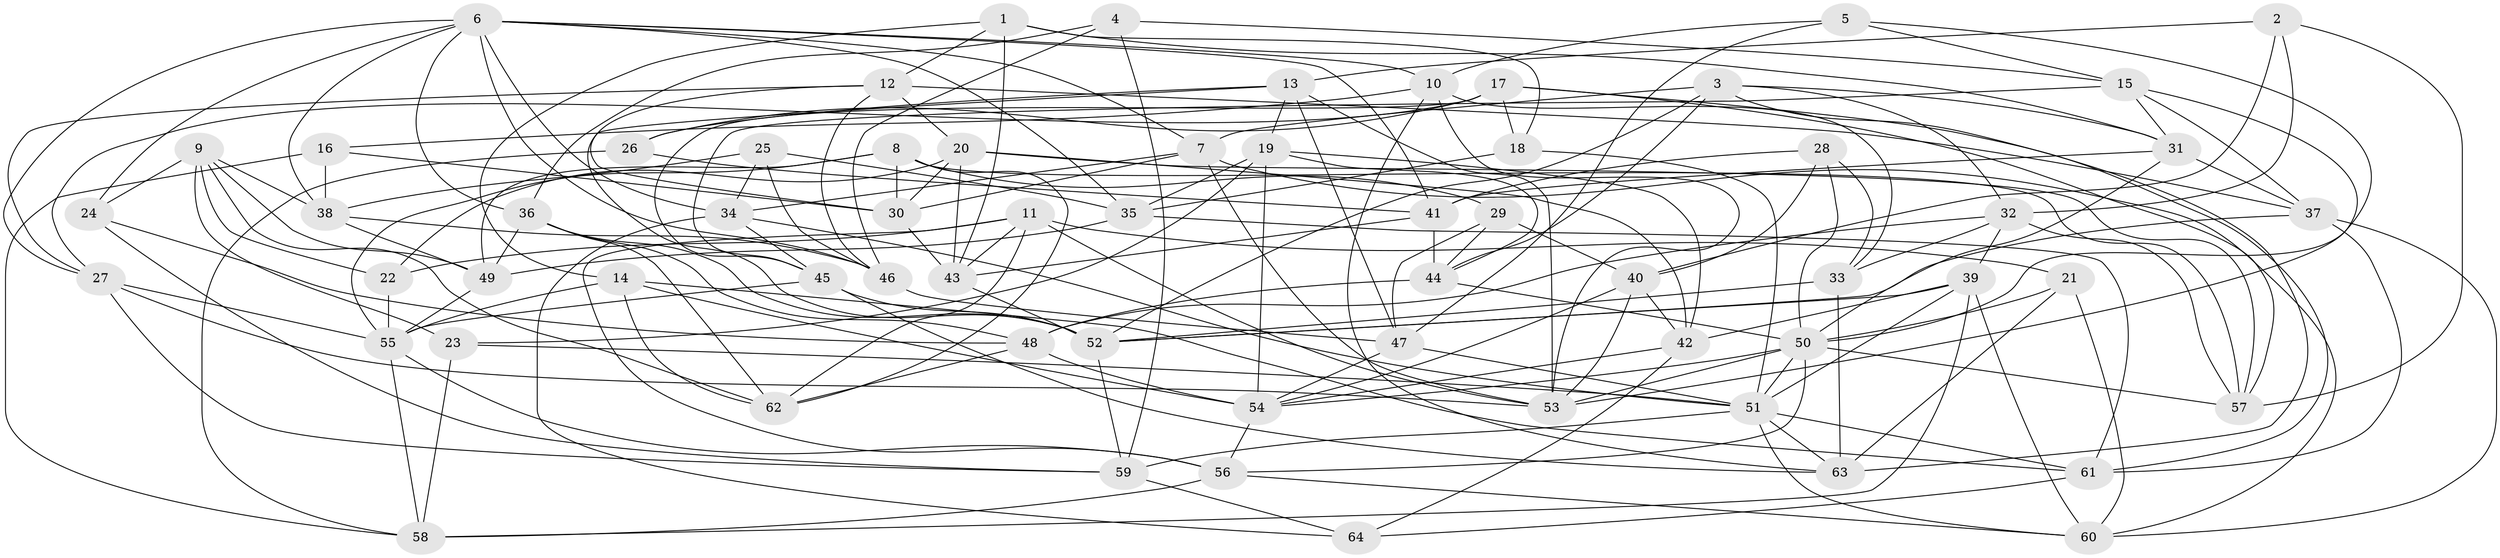 // original degree distribution, {4: 1.0}
// Generated by graph-tools (version 1.1) at 2025/50/03/09/25 03:50:54]
// undirected, 64 vertices, 187 edges
graph export_dot {
graph [start="1"]
  node [color=gray90,style=filled];
  1;
  2;
  3;
  4;
  5;
  6;
  7;
  8;
  9;
  10;
  11;
  12;
  13;
  14;
  15;
  16;
  17;
  18;
  19;
  20;
  21;
  22;
  23;
  24;
  25;
  26;
  27;
  28;
  29;
  30;
  31;
  32;
  33;
  34;
  35;
  36;
  37;
  38;
  39;
  40;
  41;
  42;
  43;
  44;
  45;
  46;
  47;
  48;
  49;
  50;
  51;
  52;
  53;
  54;
  55;
  56;
  57;
  58;
  59;
  60;
  61;
  62;
  63;
  64;
  1 -- 12 [weight=1.0];
  1 -- 14 [weight=2.0];
  1 -- 18 [weight=1.0];
  1 -- 31 [weight=1.0];
  1 -- 43 [weight=1.0];
  2 -- 13 [weight=1.0];
  2 -- 32 [weight=1.0];
  2 -- 40 [weight=1.0];
  2 -- 57 [weight=1.0];
  3 -- 7 [weight=1.0];
  3 -- 31 [weight=1.0];
  3 -- 32 [weight=1.0];
  3 -- 44 [weight=1.0];
  3 -- 52 [weight=1.0];
  3 -- 63 [weight=1.0];
  4 -- 15 [weight=1.0];
  4 -- 36 [weight=1.0];
  4 -- 46 [weight=1.0];
  4 -- 59 [weight=1.0];
  5 -- 10 [weight=1.0];
  5 -- 15 [weight=1.0];
  5 -- 47 [weight=1.0];
  5 -- 50 [weight=1.0];
  6 -- 7 [weight=1.0];
  6 -- 10 [weight=1.0];
  6 -- 24 [weight=1.0];
  6 -- 27 [weight=1.0];
  6 -- 34 [weight=1.0];
  6 -- 35 [weight=1.0];
  6 -- 36 [weight=1.0];
  6 -- 38 [weight=1.0];
  6 -- 41 [weight=1.0];
  6 -- 46 [weight=1.0];
  7 -- 30 [weight=1.0];
  7 -- 34 [weight=1.0];
  7 -- 53 [weight=1.0];
  7 -- 60 [weight=1.0];
  8 -- 29 [weight=1.0];
  8 -- 30 [weight=1.0];
  8 -- 49 [weight=1.0];
  8 -- 55 [weight=1.0];
  8 -- 57 [weight=1.0];
  8 -- 62 [weight=1.0];
  9 -- 22 [weight=1.0];
  9 -- 23 [weight=1.0];
  9 -- 24 [weight=1.0];
  9 -- 38 [weight=1.0];
  9 -- 49 [weight=1.0];
  9 -- 62 [weight=1.0];
  10 -- 16 [weight=1.0];
  10 -- 33 [weight=1.0];
  10 -- 53 [weight=1.0];
  10 -- 63 [weight=1.0];
  11 -- 21 [weight=1.0];
  11 -- 22 [weight=1.0];
  11 -- 43 [weight=1.0];
  11 -- 53 [weight=1.0];
  11 -- 56 [weight=1.0];
  11 -- 62 [weight=1.0];
  12 -- 20 [weight=1.0];
  12 -- 27 [weight=1.0];
  12 -- 30 [weight=1.0];
  12 -- 37 [weight=1.0];
  12 -- 46 [weight=1.0];
  13 -- 19 [weight=1.0];
  13 -- 26 [weight=1.0];
  13 -- 47 [weight=1.0];
  13 -- 52 [weight=1.0];
  13 -- 53 [weight=1.0];
  14 -- 54 [weight=1.0];
  14 -- 55 [weight=1.0];
  14 -- 61 [weight=1.0];
  14 -- 62 [weight=1.0];
  15 -- 31 [weight=1.0];
  15 -- 37 [weight=1.0];
  15 -- 45 [weight=1.0];
  15 -- 53 [weight=1.0];
  16 -- 30 [weight=1.0];
  16 -- 38 [weight=1.0];
  16 -- 58 [weight=1.0];
  17 -- 18 [weight=1.0];
  17 -- 26 [weight=1.0];
  17 -- 27 [weight=1.0];
  17 -- 45 [weight=1.0];
  17 -- 57 [weight=1.0];
  17 -- 61 [weight=1.0];
  18 -- 35 [weight=1.0];
  18 -- 51 [weight=1.0];
  19 -- 23 [weight=1.0];
  19 -- 35 [weight=1.0];
  19 -- 42 [weight=1.0];
  19 -- 44 [weight=1.0];
  19 -- 54 [weight=1.0];
  20 -- 22 [weight=1.0];
  20 -- 30 [weight=1.0];
  20 -- 42 [weight=1.0];
  20 -- 43 [weight=1.0];
  20 -- 57 [weight=1.0];
  21 -- 50 [weight=1.0];
  21 -- 60 [weight=1.0];
  21 -- 63 [weight=1.0];
  22 -- 55 [weight=1.0];
  23 -- 51 [weight=1.0];
  23 -- 58 [weight=1.0];
  24 -- 48 [weight=1.0];
  24 -- 59 [weight=1.0];
  25 -- 34 [weight=1.0];
  25 -- 35 [weight=1.0];
  25 -- 38 [weight=1.0];
  25 -- 46 [weight=1.0];
  26 -- 41 [weight=1.0];
  26 -- 58 [weight=1.0];
  27 -- 53 [weight=1.0];
  27 -- 55 [weight=1.0];
  27 -- 59 [weight=1.0];
  28 -- 33 [weight=1.0];
  28 -- 40 [weight=1.0];
  28 -- 41 [weight=1.0];
  28 -- 50 [weight=1.0];
  29 -- 40 [weight=1.0];
  29 -- 44 [weight=1.0];
  29 -- 47 [weight=1.0];
  30 -- 43 [weight=1.0];
  31 -- 37 [weight=1.0];
  31 -- 41 [weight=1.0];
  31 -- 50 [weight=1.0];
  32 -- 33 [weight=1.0];
  32 -- 39 [weight=1.0];
  32 -- 48 [weight=1.0];
  32 -- 57 [weight=1.0];
  33 -- 52 [weight=2.0];
  33 -- 63 [weight=1.0];
  34 -- 45 [weight=1.0];
  34 -- 51 [weight=1.0];
  34 -- 64 [weight=1.0];
  35 -- 49 [weight=1.0];
  35 -- 61 [weight=1.0];
  36 -- 48 [weight=1.0];
  36 -- 49 [weight=1.0];
  36 -- 52 [weight=1.0];
  36 -- 62 [weight=1.0];
  37 -- 52 [weight=1.0];
  37 -- 60 [weight=1.0];
  37 -- 61 [weight=1.0];
  38 -- 46 [weight=1.0];
  38 -- 49 [weight=1.0];
  39 -- 42 [weight=1.0];
  39 -- 51 [weight=1.0];
  39 -- 52 [weight=1.0];
  39 -- 58 [weight=1.0];
  39 -- 60 [weight=1.0];
  40 -- 42 [weight=1.0];
  40 -- 53 [weight=1.0];
  40 -- 54 [weight=1.0];
  41 -- 43 [weight=1.0];
  41 -- 44 [weight=1.0];
  42 -- 54 [weight=1.0];
  42 -- 64 [weight=1.0];
  43 -- 52 [weight=1.0];
  44 -- 48 [weight=1.0];
  44 -- 50 [weight=1.0];
  45 -- 52 [weight=1.0];
  45 -- 55 [weight=1.0];
  45 -- 63 [weight=1.0];
  46 -- 47 [weight=1.0];
  47 -- 51 [weight=1.0];
  47 -- 54 [weight=1.0];
  48 -- 54 [weight=1.0];
  48 -- 62 [weight=1.0];
  49 -- 55 [weight=1.0];
  50 -- 51 [weight=1.0];
  50 -- 53 [weight=1.0];
  50 -- 54 [weight=1.0];
  50 -- 56 [weight=1.0];
  50 -- 57 [weight=1.0];
  51 -- 59 [weight=1.0];
  51 -- 60 [weight=1.0];
  51 -- 61 [weight=1.0];
  51 -- 63 [weight=1.0];
  52 -- 59 [weight=1.0];
  54 -- 56 [weight=1.0];
  55 -- 56 [weight=1.0];
  55 -- 58 [weight=1.0];
  56 -- 58 [weight=1.0];
  56 -- 60 [weight=1.0];
  59 -- 64 [weight=1.0];
  61 -- 64 [weight=1.0];
}
